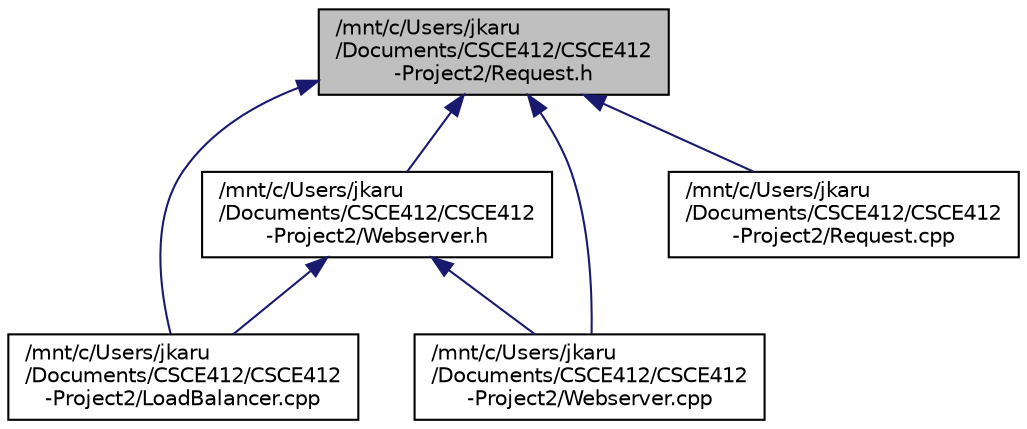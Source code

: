 digraph "/mnt/c/Users/jkaru/Documents/CSCE412/CSCE412-Project2/Request.h"
{
 // LATEX_PDF_SIZE
  edge [fontname="Helvetica",fontsize="10",labelfontname="Helvetica",labelfontsize="10"];
  node [fontname="Helvetica",fontsize="10",shape=record];
  Node1 [label="/mnt/c/Users/jkaru\l/Documents/CSCE412/CSCE412\l-Project2/Request.h",height=0.2,width=0.4,color="black", fillcolor="grey75", style="filled", fontcolor="black",tooltip=" "];
  Node1 -> Node2 [dir="back",color="midnightblue",fontsize="10",style="solid",fontname="Helvetica"];
  Node2 [label="/mnt/c/Users/jkaru\l/Documents/CSCE412/CSCE412\l-Project2/LoadBalancer.cpp",height=0.2,width=0.4,color="black", fillcolor="white", style="filled",URL="$LoadBalancer_8cpp.html",tooltip=" "];
  Node1 -> Node3 [dir="back",color="midnightblue",fontsize="10",style="solid",fontname="Helvetica"];
  Node3 [label="/mnt/c/Users/jkaru\l/Documents/CSCE412/CSCE412\l-Project2/Webserver.h",height=0.2,width=0.4,color="black", fillcolor="white", style="filled",URL="$Webserver_8h.html",tooltip=" "];
  Node3 -> Node2 [dir="back",color="midnightblue",fontsize="10",style="solid",fontname="Helvetica"];
  Node3 -> Node4 [dir="back",color="midnightblue",fontsize="10",style="solid",fontname="Helvetica"];
  Node4 [label="/mnt/c/Users/jkaru\l/Documents/CSCE412/CSCE412\l-Project2/Webserver.cpp",height=0.2,width=0.4,color="black", fillcolor="white", style="filled",URL="$Webserver_8cpp.html",tooltip=" "];
  Node1 -> Node5 [dir="back",color="midnightblue",fontsize="10",style="solid",fontname="Helvetica"];
  Node5 [label="/mnt/c/Users/jkaru\l/Documents/CSCE412/CSCE412\l-Project2/Request.cpp",height=0.2,width=0.4,color="black", fillcolor="white", style="filled",URL="$Request_8cpp.html",tooltip=" "];
  Node1 -> Node4 [dir="back",color="midnightblue",fontsize="10",style="solid",fontname="Helvetica"];
}
